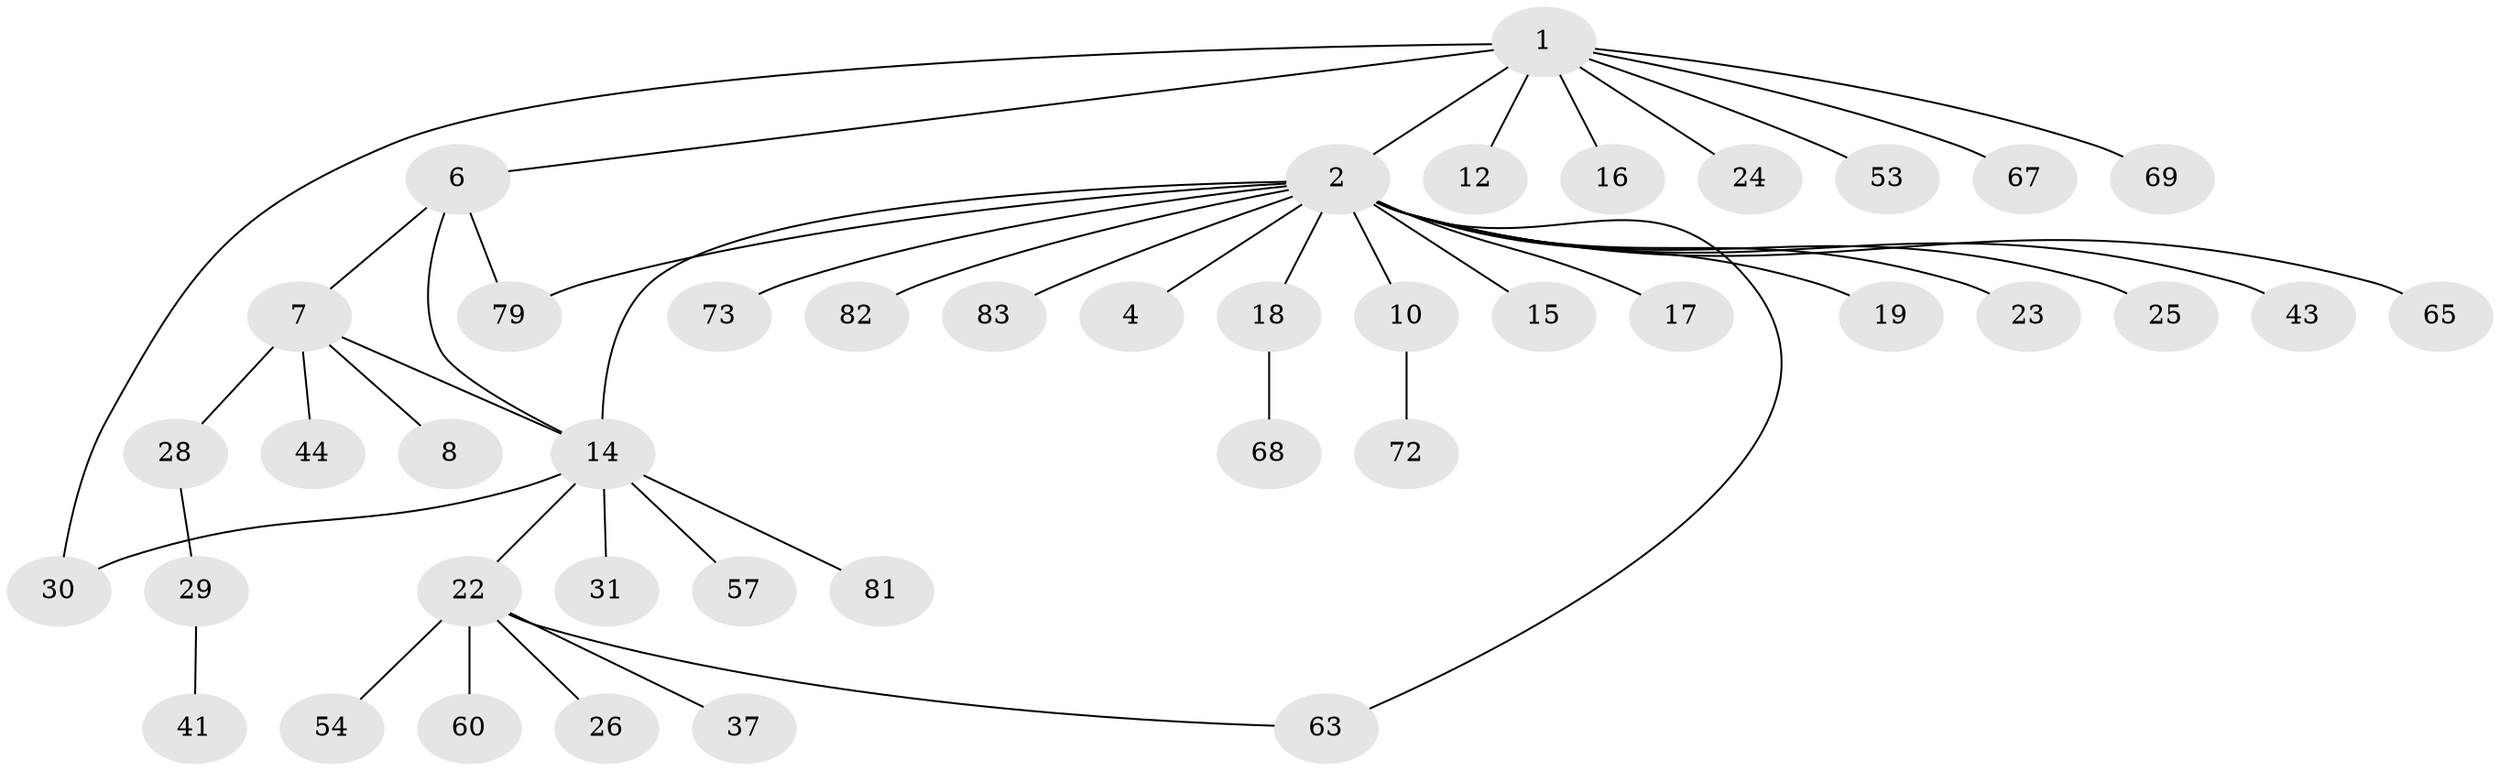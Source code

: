 // original degree distribution, {5: 0.03571428571428571, 22: 0.011904761904761904, 8: 0.011904761904761904, 1: 0.5952380952380952, 7: 0.011904761904761904, 3: 0.09523809523809523, 2: 0.17857142857142858, 4: 0.03571428571428571, 6: 0.023809523809523808}
// Generated by graph-tools (version 1.1) at 2025/14/03/09/25 04:14:35]
// undirected, 42 vertices, 46 edges
graph export_dot {
graph [start="1"]
  node [color=gray90,style=filled];
  1 [super="+20+3"];
  2 [super="+40+5+9+13+48+55+58"];
  4;
  6 [super="+35"];
  7 [super="+21+52+50+45+36"];
  8;
  10 [super="+11"];
  12;
  14 [super="+47+77+34"];
  15;
  16 [super="+32+51"];
  17;
  18;
  19;
  22;
  23;
  24 [super="+84"];
  25;
  26;
  28;
  29 [super="+33"];
  30 [super="+46+66"];
  31;
  37;
  41 [super="+80"];
  43 [super="+59"];
  44 [super="+61+70"];
  53;
  54;
  57;
  60 [super="+74"];
  63;
  65;
  67;
  68;
  69;
  72;
  73;
  79;
  81;
  82;
  83;
  1 -- 2 [weight=2];
  1 -- 12;
  1 -- 53;
  1 -- 67;
  1 -- 69;
  1 -- 6;
  1 -- 16;
  1 -- 24;
  1 -- 30;
  2 -- 4;
  2 -- 18;
  2 -- 19;
  2 -- 23;
  2 -- 25;
  2 -- 43;
  2 -- 63;
  2 -- 65;
  2 -- 73;
  2 -- 79;
  2 -- 82;
  2 -- 83;
  2 -- 10;
  2 -- 17;
  2 -- 15;
  2 -- 14;
  6 -- 7;
  6 -- 14;
  6 -- 79;
  7 -- 8;
  7 -- 28;
  7 -- 44;
  7 -- 14;
  10 -- 72;
  14 -- 22;
  14 -- 31;
  14 -- 81;
  14 -- 30;
  14 -- 57;
  18 -- 68;
  22 -- 26;
  22 -- 37;
  22 -- 54;
  22 -- 60;
  22 -- 63;
  28 -- 29;
  29 -- 41;
}
